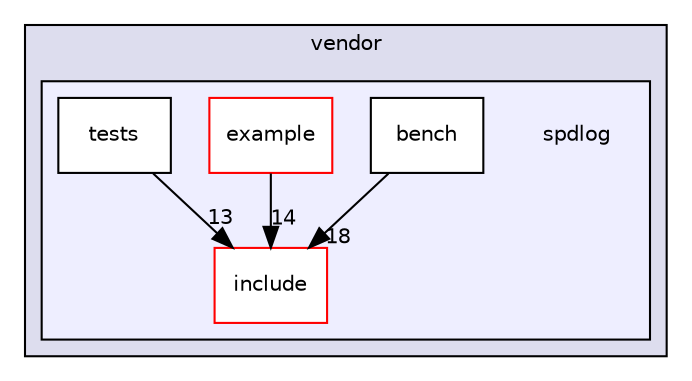 digraph "C:/Dev/Nigredo/Nigredo/vendor/spdlog" {
  compound=true
  node [ fontsize="10", fontname="Helvetica"];
  edge [ labelfontsize="10", labelfontname="Helvetica"];
  subgraph clusterdir_a2293ca973fdf85797fce1bc1299a366 {
    graph [ bgcolor="#ddddee", pencolor="black", label="vendor" fontname="Helvetica", fontsize="10", URL="dir_a2293ca973fdf85797fce1bc1299a366.html"]
  subgraph clusterdir_9ad7c6618d2783ce4aa5c894bb3457b1 {
    graph [ bgcolor="#eeeeff", pencolor="black", label="" URL="dir_9ad7c6618d2783ce4aa5c894bb3457b1.html"];
    dir_9ad7c6618d2783ce4aa5c894bb3457b1 [shape=plaintext label="spdlog"];
    dir_860130ae700922bd9b34358660b76f47 [shape=box label="bench" color="black" fillcolor="white" style="filled" URL="dir_860130ae700922bd9b34358660b76f47.html"];
    dir_0acca95a40c253d56c9fd0c2622efd42 [shape=box label="example" color="red" fillcolor="white" style="filled" URL="dir_0acca95a40c253d56c9fd0c2622efd42.html"];
    dir_7fcfb1c3adf7720378f7a2e986e94e30 [shape=box label="include" color="red" fillcolor="white" style="filled" URL="dir_7fcfb1c3adf7720378f7a2e986e94e30.html"];
    dir_bdda6f9ef11363e1f43cc5584a900bcf [shape=box label="tests" color="black" fillcolor="white" style="filled" URL="dir_bdda6f9ef11363e1f43cc5584a900bcf.html"];
  }
  }
  dir_860130ae700922bd9b34358660b76f47->dir_7fcfb1c3adf7720378f7a2e986e94e30 [headlabel="18", labeldistance=1.5 headhref="dir_000014_000009.html"];
  dir_0acca95a40c253d56c9fd0c2622efd42->dir_7fcfb1c3adf7720378f7a2e986e94e30 [headlabel="14", labeldistance=1.5 headhref="dir_000015_000009.html"];
  dir_bdda6f9ef11363e1f43cc5584a900bcf->dir_7fcfb1c3adf7720378f7a2e986e94e30 [headlabel="13", labeldistance=1.5 headhref="dir_000016_000009.html"];
}
